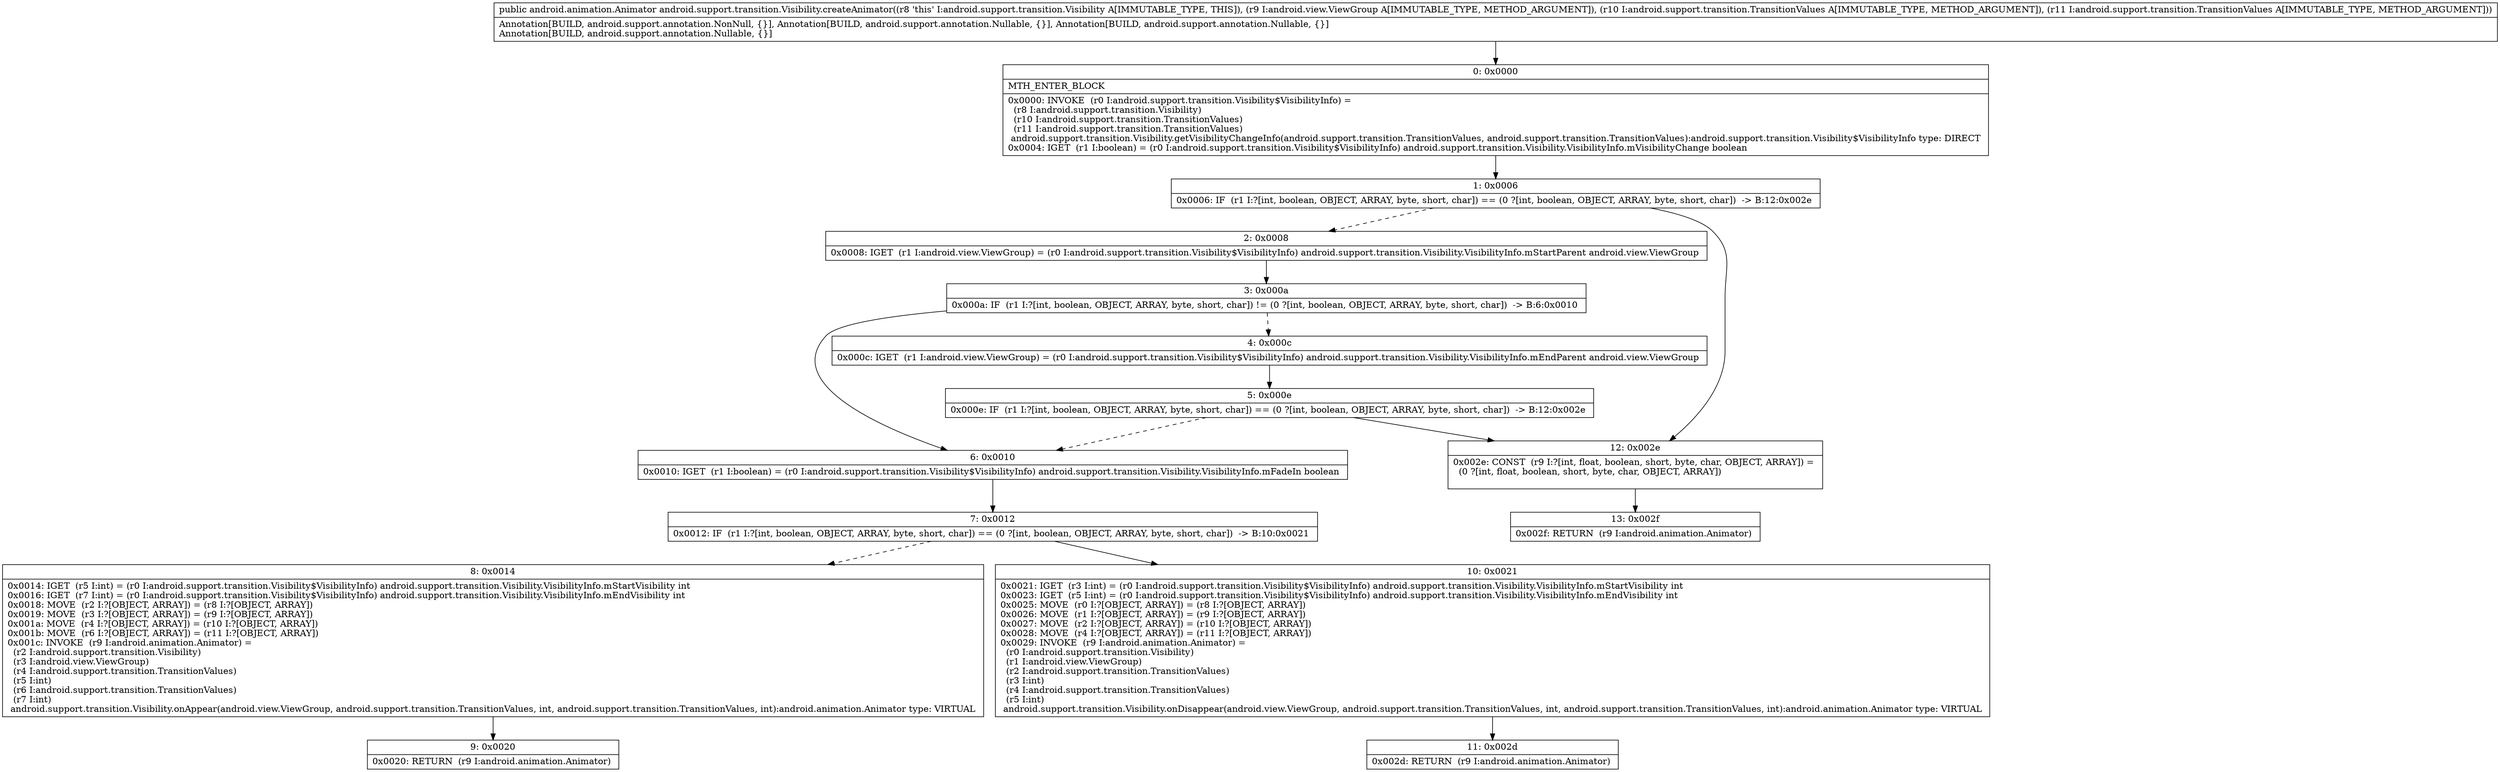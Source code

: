 digraph "CFG forandroid.support.transition.Visibility.createAnimator(Landroid\/view\/ViewGroup;Landroid\/support\/transition\/TransitionValues;Landroid\/support\/transition\/TransitionValues;)Landroid\/animation\/Animator;" {
Node_0 [shape=record,label="{0\:\ 0x0000|MTH_ENTER_BLOCK\l|0x0000: INVOKE  (r0 I:android.support.transition.Visibility$VisibilityInfo) = \l  (r8 I:android.support.transition.Visibility)\l  (r10 I:android.support.transition.TransitionValues)\l  (r11 I:android.support.transition.TransitionValues)\l android.support.transition.Visibility.getVisibilityChangeInfo(android.support.transition.TransitionValues, android.support.transition.TransitionValues):android.support.transition.Visibility$VisibilityInfo type: DIRECT \l0x0004: IGET  (r1 I:boolean) = (r0 I:android.support.transition.Visibility$VisibilityInfo) android.support.transition.Visibility.VisibilityInfo.mVisibilityChange boolean \l}"];
Node_1 [shape=record,label="{1\:\ 0x0006|0x0006: IF  (r1 I:?[int, boolean, OBJECT, ARRAY, byte, short, char]) == (0 ?[int, boolean, OBJECT, ARRAY, byte, short, char])  \-\> B:12:0x002e \l}"];
Node_2 [shape=record,label="{2\:\ 0x0008|0x0008: IGET  (r1 I:android.view.ViewGroup) = (r0 I:android.support.transition.Visibility$VisibilityInfo) android.support.transition.Visibility.VisibilityInfo.mStartParent android.view.ViewGroup \l}"];
Node_3 [shape=record,label="{3\:\ 0x000a|0x000a: IF  (r1 I:?[int, boolean, OBJECT, ARRAY, byte, short, char]) != (0 ?[int, boolean, OBJECT, ARRAY, byte, short, char])  \-\> B:6:0x0010 \l}"];
Node_4 [shape=record,label="{4\:\ 0x000c|0x000c: IGET  (r1 I:android.view.ViewGroup) = (r0 I:android.support.transition.Visibility$VisibilityInfo) android.support.transition.Visibility.VisibilityInfo.mEndParent android.view.ViewGroup \l}"];
Node_5 [shape=record,label="{5\:\ 0x000e|0x000e: IF  (r1 I:?[int, boolean, OBJECT, ARRAY, byte, short, char]) == (0 ?[int, boolean, OBJECT, ARRAY, byte, short, char])  \-\> B:12:0x002e \l}"];
Node_6 [shape=record,label="{6\:\ 0x0010|0x0010: IGET  (r1 I:boolean) = (r0 I:android.support.transition.Visibility$VisibilityInfo) android.support.transition.Visibility.VisibilityInfo.mFadeIn boolean \l}"];
Node_7 [shape=record,label="{7\:\ 0x0012|0x0012: IF  (r1 I:?[int, boolean, OBJECT, ARRAY, byte, short, char]) == (0 ?[int, boolean, OBJECT, ARRAY, byte, short, char])  \-\> B:10:0x0021 \l}"];
Node_8 [shape=record,label="{8\:\ 0x0014|0x0014: IGET  (r5 I:int) = (r0 I:android.support.transition.Visibility$VisibilityInfo) android.support.transition.Visibility.VisibilityInfo.mStartVisibility int \l0x0016: IGET  (r7 I:int) = (r0 I:android.support.transition.Visibility$VisibilityInfo) android.support.transition.Visibility.VisibilityInfo.mEndVisibility int \l0x0018: MOVE  (r2 I:?[OBJECT, ARRAY]) = (r8 I:?[OBJECT, ARRAY]) \l0x0019: MOVE  (r3 I:?[OBJECT, ARRAY]) = (r9 I:?[OBJECT, ARRAY]) \l0x001a: MOVE  (r4 I:?[OBJECT, ARRAY]) = (r10 I:?[OBJECT, ARRAY]) \l0x001b: MOVE  (r6 I:?[OBJECT, ARRAY]) = (r11 I:?[OBJECT, ARRAY]) \l0x001c: INVOKE  (r9 I:android.animation.Animator) = \l  (r2 I:android.support.transition.Visibility)\l  (r3 I:android.view.ViewGroup)\l  (r4 I:android.support.transition.TransitionValues)\l  (r5 I:int)\l  (r6 I:android.support.transition.TransitionValues)\l  (r7 I:int)\l android.support.transition.Visibility.onAppear(android.view.ViewGroup, android.support.transition.TransitionValues, int, android.support.transition.TransitionValues, int):android.animation.Animator type: VIRTUAL \l}"];
Node_9 [shape=record,label="{9\:\ 0x0020|0x0020: RETURN  (r9 I:android.animation.Animator) \l}"];
Node_10 [shape=record,label="{10\:\ 0x0021|0x0021: IGET  (r3 I:int) = (r0 I:android.support.transition.Visibility$VisibilityInfo) android.support.transition.Visibility.VisibilityInfo.mStartVisibility int \l0x0023: IGET  (r5 I:int) = (r0 I:android.support.transition.Visibility$VisibilityInfo) android.support.transition.Visibility.VisibilityInfo.mEndVisibility int \l0x0025: MOVE  (r0 I:?[OBJECT, ARRAY]) = (r8 I:?[OBJECT, ARRAY]) \l0x0026: MOVE  (r1 I:?[OBJECT, ARRAY]) = (r9 I:?[OBJECT, ARRAY]) \l0x0027: MOVE  (r2 I:?[OBJECT, ARRAY]) = (r10 I:?[OBJECT, ARRAY]) \l0x0028: MOVE  (r4 I:?[OBJECT, ARRAY]) = (r11 I:?[OBJECT, ARRAY]) \l0x0029: INVOKE  (r9 I:android.animation.Animator) = \l  (r0 I:android.support.transition.Visibility)\l  (r1 I:android.view.ViewGroup)\l  (r2 I:android.support.transition.TransitionValues)\l  (r3 I:int)\l  (r4 I:android.support.transition.TransitionValues)\l  (r5 I:int)\l android.support.transition.Visibility.onDisappear(android.view.ViewGroup, android.support.transition.TransitionValues, int, android.support.transition.TransitionValues, int):android.animation.Animator type: VIRTUAL \l}"];
Node_11 [shape=record,label="{11\:\ 0x002d|0x002d: RETURN  (r9 I:android.animation.Animator) \l}"];
Node_12 [shape=record,label="{12\:\ 0x002e|0x002e: CONST  (r9 I:?[int, float, boolean, short, byte, char, OBJECT, ARRAY]) = \l  (0 ?[int, float, boolean, short, byte, char, OBJECT, ARRAY])\l \l}"];
Node_13 [shape=record,label="{13\:\ 0x002f|0x002f: RETURN  (r9 I:android.animation.Animator) \l}"];
MethodNode[shape=record,label="{public android.animation.Animator android.support.transition.Visibility.createAnimator((r8 'this' I:android.support.transition.Visibility A[IMMUTABLE_TYPE, THIS]), (r9 I:android.view.ViewGroup A[IMMUTABLE_TYPE, METHOD_ARGUMENT]), (r10 I:android.support.transition.TransitionValues A[IMMUTABLE_TYPE, METHOD_ARGUMENT]), (r11 I:android.support.transition.TransitionValues A[IMMUTABLE_TYPE, METHOD_ARGUMENT]))  | Annotation[BUILD, android.support.annotation.NonNull, \{\}], Annotation[BUILD, android.support.annotation.Nullable, \{\}], Annotation[BUILD, android.support.annotation.Nullable, \{\}]\lAnnotation[BUILD, android.support.annotation.Nullable, \{\}]\l}"];
MethodNode -> Node_0;
Node_0 -> Node_1;
Node_1 -> Node_2[style=dashed];
Node_1 -> Node_12;
Node_2 -> Node_3;
Node_3 -> Node_4[style=dashed];
Node_3 -> Node_6;
Node_4 -> Node_5;
Node_5 -> Node_6[style=dashed];
Node_5 -> Node_12;
Node_6 -> Node_7;
Node_7 -> Node_8[style=dashed];
Node_7 -> Node_10;
Node_8 -> Node_9;
Node_10 -> Node_11;
Node_12 -> Node_13;
}

